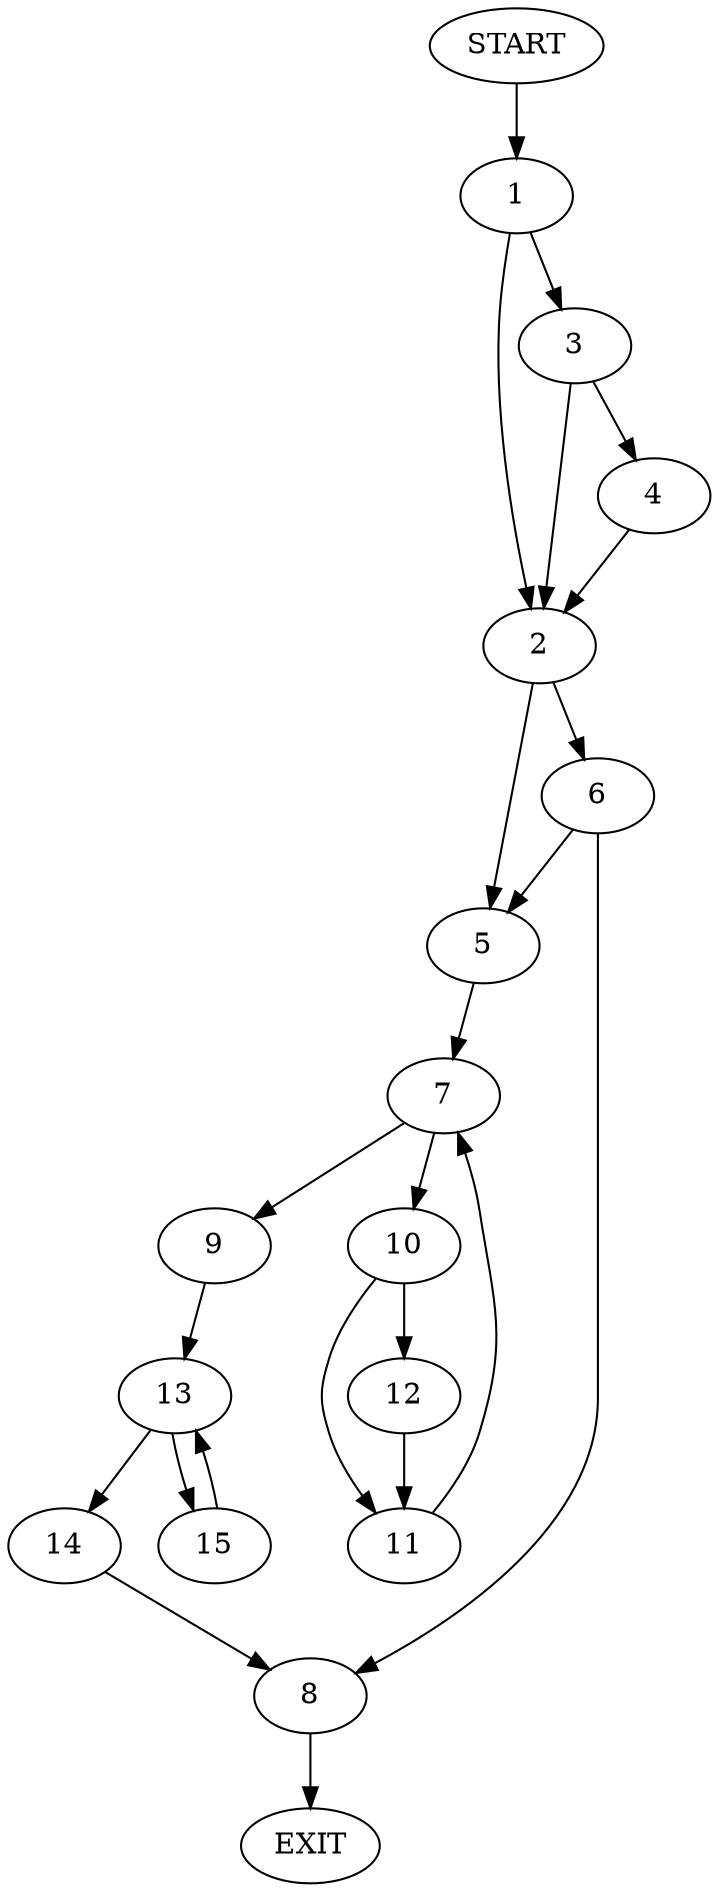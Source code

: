 digraph {
0 [label="START"]
16 [label="EXIT"]
0 -> 1
1 -> 2
1 -> 3
3 -> 4
3 -> 2
2 -> 5
2 -> 6
4 -> 2
5 -> 7
6 -> 5
6 -> 8
8 -> 16
7 -> 9
7 -> 10
10 -> 11
10 -> 12
9 -> 13
11 -> 7
12 -> 11
13 -> 14
13 -> 15
15 -> 13
14 -> 8
}
